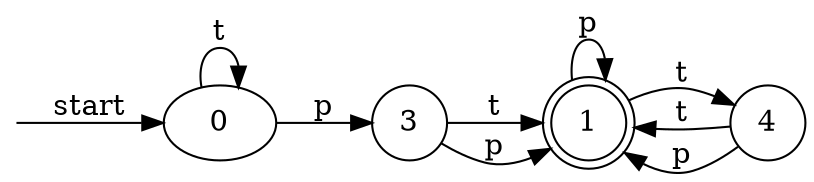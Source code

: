 digraph dfa {
    rankdir = LR;
    __start [style = invis, shape = point];
    __start -> "0" [ label = "start" ];
    node [shape = doublecircle]; "1"
    node [shape = circle];
    "0" -> "0" [ label = "t" ];
    "0" -> "3" [ label = "p" ];
    "1" -> "4" [ label = "t" ];
    "1" -> "1" [ label = "p" ];
    "3" -> "1" [ label = "t" ];
    "3" -> "1" [ label = "p" ];
    "4" -> "1" [ label = "t" ];
    "4" -> "1" [ label = "p" ];
}
